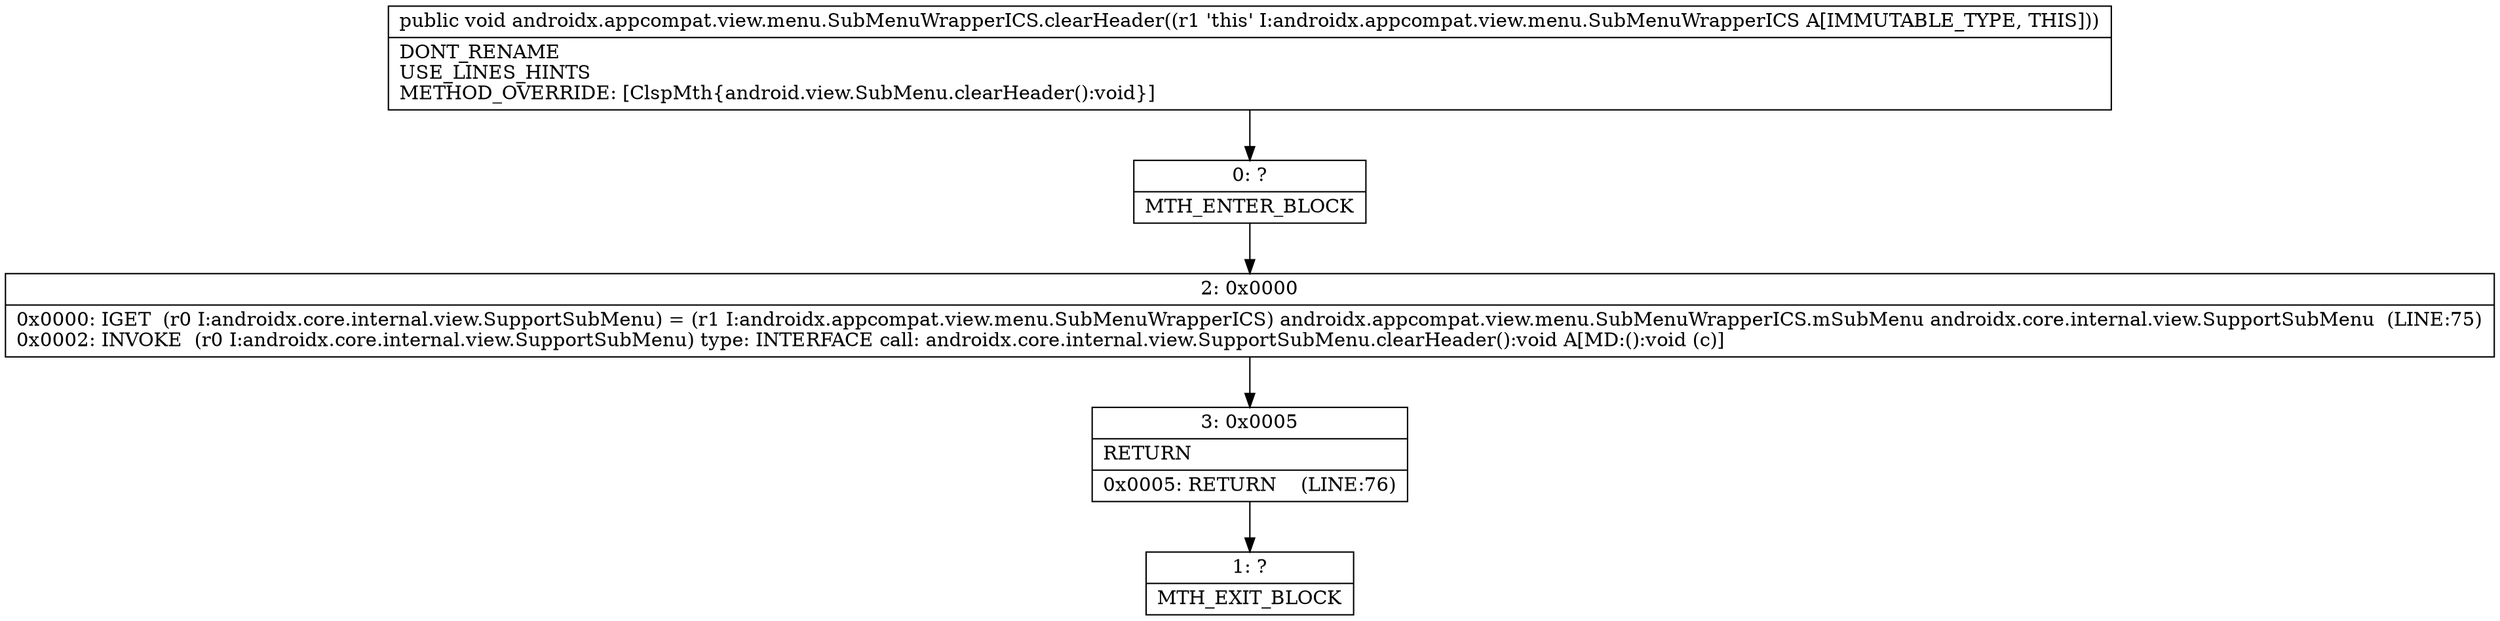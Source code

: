 digraph "CFG forandroidx.appcompat.view.menu.SubMenuWrapperICS.clearHeader()V" {
Node_0 [shape=record,label="{0\:\ ?|MTH_ENTER_BLOCK\l}"];
Node_2 [shape=record,label="{2\:\ 0x0000|0x0000: IGET  (r0 I:androidx.core.internal.view.SupportSubMenu) = (r1 I:androidx.appcompat.view.menu.SubMenuWrapperICS) androidx.appcompat.view.menu.SubMenuWrapperICS.mSubMenu androidx.core.internal.view.SupportSubMenu  (LINE:75)\l0x0002: INVOKE  (r0 I:androidx.core.internal.view.SupportSubMenu) type: INTERFACE call: androidx.core.internal.view.SupportSubMenu.clearHeader():void A[MD:():void (c)]\l}"];
Node_3 [shape=record,label="{3\:\ 0x0005|RETURN\l|0x0005: RETURN    (LINE:76)\l}"];
Node_1 [shape=record,label="{1\:\ ?|MTH_EXIT_BLOCK\l}"];
MethodNode[shape=record,label="{public void androidx.appcompat.view.menu.SubMenuWrapperICS.clearHeader((r1 'this' I:androidx.appcompat.view.menu.SubMenuWrapperICS A[IMMUTABLE_TYPE, THIS]))  | DONT_RENAME\lUSE_LINES_HINTS\lMETHOD_OVERRIDE: [ClspMth\{android.view.SubMenu.clearHeader():void\}]\l}"];
MethodNode -> Node_0;Node_0 -> Node_2;
Node_2 -> Node_3;
Node_3 -> Node_1;
}

